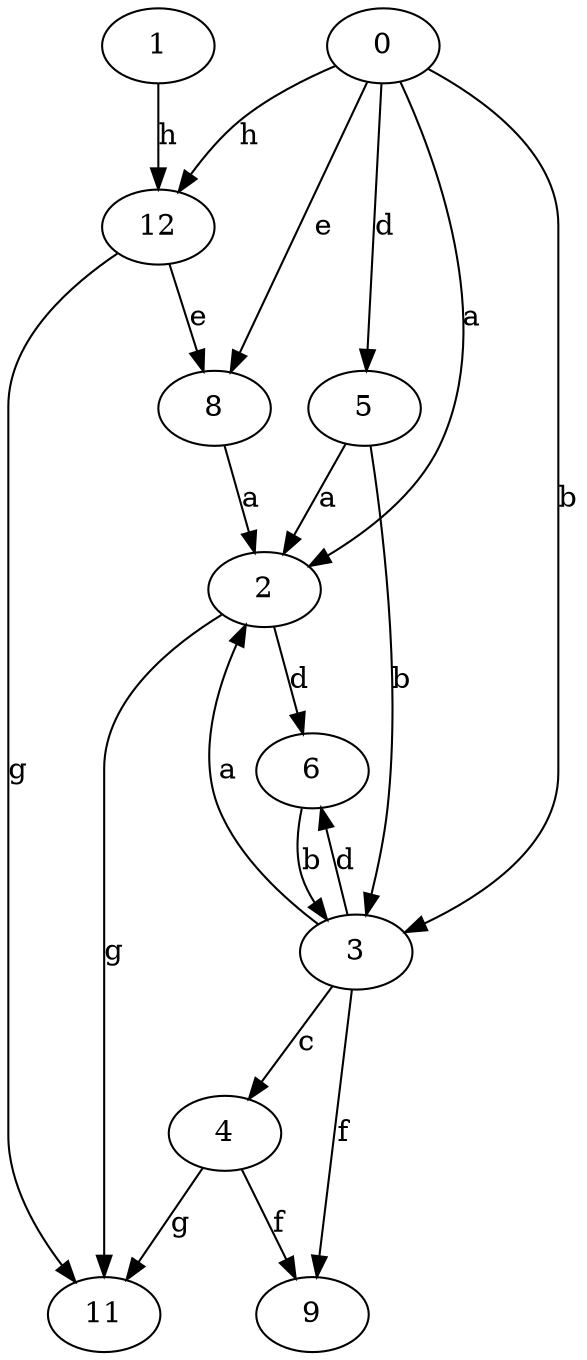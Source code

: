strict digraph  {
1;
2;
3;
4;
5;
6;
0;
8;
9;
11;
12;
1 -> 12  [label=h];
2 -> 6  [label=d];
2 -> 11  [label=g];
3 -> 2  [label=a];
3 -> 4  [label=c];
3 -> 6  [label=d];
3 -> 9  [label=f];
4 -> 9  [label=f];
4 -> 11  [label=g];
5 -> 2  [label=a];
5 -> 3  [label=b];
6 -> 3  [label=b];
0 -> 2  [label=a];
0 -> 3  [label=b];
0 -> 5  [label=d];
0 -> 8  [label=e];
0 -> 12  [label=h];
8 -> 2  [label=a];
12 -> 8  [label=e];
12 -> 11  [label=g];
}
